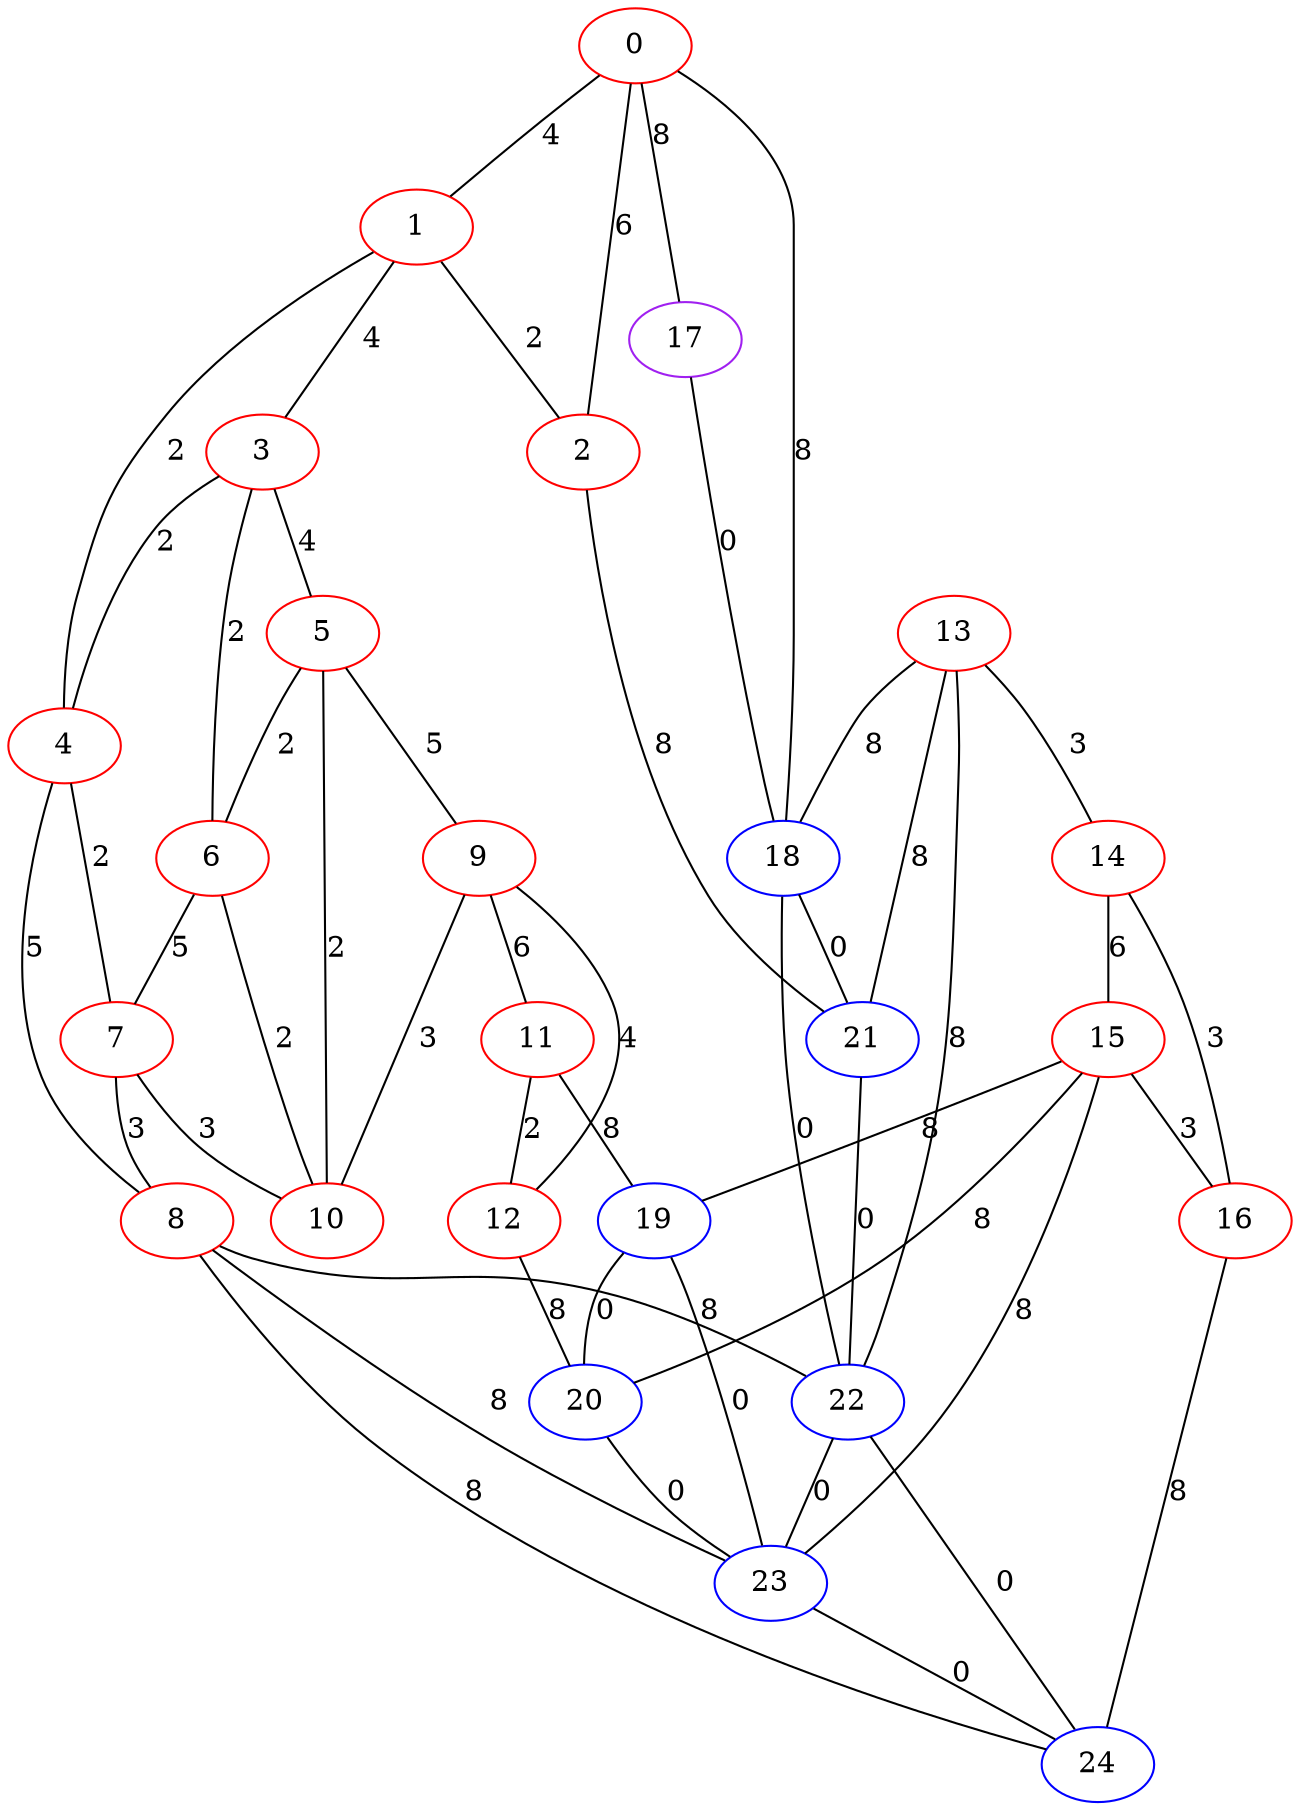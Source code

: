 graph "" {
0 [color=red, weight=1];
1 [color=red, weight=1];
2 [color=red, weight=1];
3 [color=red, weight=1];
4 [color=red, weight=1];
5 [color=red, weight=1];
6 [color=red, weight=1];
7 [color=red, weight=1];
8 [color=red, weight=1];
9 [color=red, weight=1];
10 [color=red, weight=1];
11 [color=red, weight=1];
12 [color=red, weight=1];
13 [color=red, weight=1];
14 [color=red, weight=1];
15 [color=red, weight=1];
16 [color=red, weight=1];
17 [color=purple, weight=4];
18 [color=blue, weight=3];
19 [color=blue, weight=3];
20 [color=blue, weight=3];
21 [color=blue, weight=3];
22 [color=blue, weight=3];
23 [color=blue, weight=3];
24 [color=blue, weight=3];
0 -- 1  [key=0, label=4];
0 -- 2  [key=0, label=6];
0 -- 18  [key=0, label=8];
0 -- 17  [key=0, label=8];
1 -- 2  [key=0, label=2];
1 -- 3  [key=0, label=4];
1 -- 4  [key=0, label=2];
2 -- 21  [key=0, label=8];
3 -- 4  [key=0, label=2];
3 -- 5  [key=0, label=4];
3 -- 6  [key=0, label=2];
4 -- 8  [key=0, label=5];
4 -- 7  [key=0, label=2];
5 -- 9  [key=0, label=5];
5 -- 10  [key=0, label=2];
5 -- 6  [key=0, label=2];
6 -- 10  [key=0, label=2];
6 -- 7  [key=0, label=5];
7 -- 8  [key=0, label=3];
7 -- 10  [key=0, label=3];
8 -- 24  [key=0, label=8];
8 -- 23  [key=0, label=8];
8 -- 22  [key=0, label=8];
9 -- 10  [key=0, label=3];
9 -- 11  [key=0, label=6];
9 -- 12  [key=0, label=4];
11 -- 19  [key=0, label=8];
11 -- 12  [key=0, label=2];
12 -- 20  [key=0, label=8];
13 -- 18  [key=0, label=8];
13 -- 22  [key=0, label=8];
13 -- 21  [key=0, label=8];
13 -- 14  [key=0, label=3];
14 -- 16  [key=0, label=3];
14 -- 15  [key=0, label=6];
15 -- 16  [key=0, label=3];
15 -- 19  [key=0, label=8];
15 -- 20  [key=0, label=8];
15 -- 23  [key=0, label=8];
16 -- 24  [key=0, label=8];
17 -- 18  [key=0, label=0];
18 -- 21  [key=0, label=0];
18 -- 22  [key=0, label=0];
19 -- 20  [key=0, label=0];
19 -- 23  [key=0, label=0];
20 -- 23  [key=0, label=0];
21 -- 22  [key=0, label=0];
22 -- 23  [key=0, label=0];
22 -- 24  [key=0, label=0];
23 -- 24  [key=0, label=0];
}
